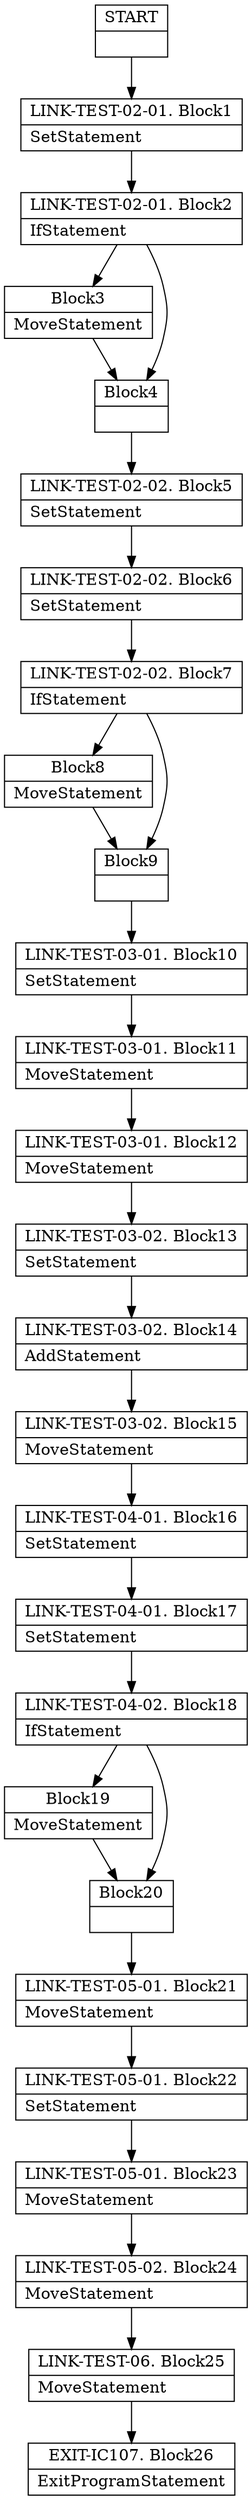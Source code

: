 digraph Cfg {
node [
shape = "record"
]

edge [
arrowtail = "empty"
]
Block0 [
label = "{START|}"
]
Block1 [
label = "{LINK-TEST-02-01. Block1|SetStatement\l}"
]
Block2 [
label = "{LINK-TEST-02-01. Block2|IfStatement\l}"
]
Block3 [
label = "{Block3|MoveStatement\l}"
]
Block4 [
label = "{Block4|}"
]
Block5 [
label = "{LINK-TEST-02-02. Block5|SetStatement\l}"
]
Block6 [
label = "{LINK-TEST-02-02. Block6|SetStatement\l}"
]
Block7 [
label = "{LINK-TEST-02-02. Block7|IfStatement\l}"
]
Block8 [
label = "{Block8|MoveStatement\l}"
]
Block9 [
label = "{Block9|}"
]
Block10 [
label = "{LINK-TEST-03-01. Block10|SetStatement\l}"
]
Block11 [
label = "{LINK-TEST-03-01. Block11|MoveStatement\l}"
]
Block12 [
label = "{LINK-TEST-03-01. Block12|MoveStatement\l}"
]
Block13 [
label = "{LINK-TEST-03-02. Block13|SetStatement\l}"
]
Block14 [
label = "{LINK-TEST-03-02. Block14|AddStatement\l}"
]
Block15 [
label = "{LINK-TEST-03-02. Block15|MoveStatement\l}"
]
Block16 [
label = "{LINK-TEST-04-01. Block16|SetStatement\l}"
]
Block17 [
label = "{LINK-TEST-04-01. Block17|SetStatement\l}"
]
Block18 [
label = "{LINK-TEST-04-02. Block18|IfStatement\l}"
]
Block19 [
label = "{Block19|MoveStatement\l}"
]
Block20 [
label = "{Block20|}"
]
Block21 [
label = "{LINK-TEST-05-01. Block21|MoveStatement\l}"
]
Block22 [
label = "{LINK-TEST-05-01. Block22|SetStatement\l}"
]
Block23 [
label = "{LINK-TEST-05-01. Block23|MoveStatement\l}"
]
Block24 [
label = "{LINK-TEST-05-02. Block24|MoveStatement\l}"
]
Block25 [
label = "{LINK-TEST-06. Block25|MoveStatement\l}"
]
Block26 [
label = "{EXIT-IC107. Block26|ExitProgramStatement\l}"
]
Block0 -> Block1
Block1 -> Block2
Block2 -> Block3
Block2 -> Block4
Block3 -> Block4
Block4 -> Block5
Block5 -> Block6
Block6 -> Block7
Block7 -> Block8
Block7 -> Block9
Block8 -> Block9
Block9 -> Block10
Block10 -> Block11
Block11 -> Block12
Block12 -> Block13
Block13 -> Block14
Block14 -> Block15
Block15 -> Block16
Block16 -> Block17
Block17 -> Block18
Block18 -> Block19
Block18 -> Block20
Block19 -> Block20
Block20 -> Block21
Block21 -> Block22
Block22 -> Block23
Block23 -> Block24
Block24 -> Block25
Block25 -> Block26

}
